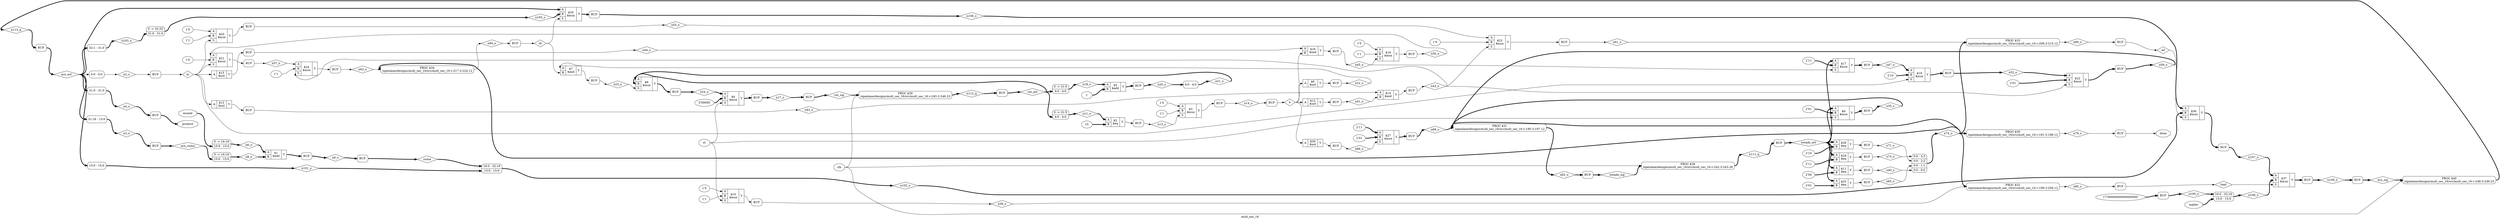 digraph "mult_sec_16" {
label="mult_sec_16";
rankdir="LR";
remincross=true;
n46 [ shape=diamond, label="n113_q", color="black", fontcolor="black" ];
n47 [ shape=diamond, label="n112_q", color="black", fontcolor="black" ];
n48 [ shape=diamond, label="n111_q", color="black", fontcolor="black" ];
n49 [ shape=diamond, label="n109_o", color="black", fontcolor="black" ];
n50 [ shape=diamond, label="n108_o", color="black", fontcolor="black" ];
n51 [ shape=diamond, label="n107_o", color="black", fontcolor="black" ];
n52 [ shape=diamond, label="n106_o", color="black", fontcolor="black" ];
n53 [ shape=diamond, label="n105_o", color="black", fontcolor="black" ];
n54 [ shape=diamond, label="n103_o", color="black", fontcolor="black" ];
n55 [ shape=diamond, label="n102_o", color="black", fontcolor="black" ];
n56 [ shape=diamond, label="n101_o", color="black", fontcolor="black" ];
n57 [ shape=diamond, label="n100_o", color="black", fontcolor="black" ];
n58 [ shape=diamond, label="n94_o", color="black", fontcolor="black" ];
n59 [ shape=diamond, label="n89_o", color="black", fontcolor="black" ];
n60 [ shape=diamond, label="n85_o", color="black", fontcolor="black" ];
n61 [ shape=diamond, label="n82_o", color="black", fontcolor="black" ];
n62 [ shape=diamond, label="n78_o", color="black", fontcolor="black" ];
n63 [ shape=diamond, label="n74_o", color="black", fontcolor="black" ];
n64 [ shape=diamond, label="n73_o", color="black", fontcolor="black" ];
n65 [ shape=diamond, label="n71_o", color="black", fontcolor="black" ];
n66 [ shape=diamond, label="n69_o", color="black", fontcolor="black" ];
n67 [ shape=diamond, label="n66_o", color="black", fontcolor="black" ];
n68 [ shape=diamond, label="n65_o", color="black", fontcolor="black" ];
n69 [ shape=diamond, label="n63_o", color="black", fontcolor="black" ];
n70 [ shape=diamond, label="n61_o", color="black", fontcolor="black" ];
n71 [ shape=diamond, label="n59_o", color="black", fontcolor="black" ];
n72 [ shape=diamond, label="n57_o", color="black", fontcolor="black" ];
n73 [ shape=diamond, label="n55_o", color="black", fontcolor="black" ];
n74 [ shape=diamond, label="n52_o", color="black", fontcolor="black" ];
n75 [ shape=diamond, label="n50_o", color="black", fontcolor="black" ];
n76 [ shape=diamond, label="n47_o", color="black", fontcolor="black" ];
n77 [ shape=diamond, label="n45_o", color="black", fontcolor="black" ];
n78 [ shape=diamond, label="n44_o", color="black", fontcolor="black" ];
n79 [ shape=diamond, label="n43_o", color="black", fontcolor="black" ];
n80 [ shape=diamond, label="n42_o", color="black", fontcolor="black" ];
n81 [ shape=diamond, label="n41_o", color="black", fontcolor="black" ];
n82 [ shape=diamond, label="n40_o", color="black", fontcolor="black" ];
n83 [ shape=diamond, label="n38_o", color="black", fontcolor="black" ];
n84 [ shape=diamond, label="n35_o", color="black", fontcolor="black" ];
n85 [ shape=diamond, label="n24_o", color="black", fontcolor="black" ];
n86 [ shape=diamond, label="n23_o", color="black", fontcolor="black" ];
n87 [ shape=diamond, label="n22_o", color="black", fontcolor="black" ];
n88 [ shape=diamond, label="n21_o", color="black", fontcolor="black" ];
n89 [ shape=diamond, label="n20_o", color="black", fontcolor="black" ];
n90 [ shape=diamond, label="n18_o", color="black", fontcolor="black" ];
n91 [ shape=diamond, label="n17_o", color="black", fontcolor="black" ];
n92 [ shape=diamond, label="n14_o", color="black", fontcolor="black" ];
n93 [ shape=diamond, label="n13_o", color="black", fontcolor="black" ];
n94 [ shape=diamond, label="n11_o", color="black", fontcolor="black" ];
n95 [ shape=diamond, label="n9_o", color="black", fontcolor="black" ];
n96 [ shape=diamond, label="n8_o", color="black", fontcolor="black" ];
n97 [ shape=diamond, label="n6_o", color="black", fontcolor="black" ];
n98 [ shape=diamond, label="n4_o", color="black", fontcolor="black" ];
n99 [ shape=diamond, label="n3_o", color="black", fontcolor="black" ];
n100 [ shape=diamond, label="n2_o", color="black", fontcolor="black" ];
n101 [ shape=diamond, label="acu_suma", color="black", fontcolor="black" ];
n102 [ shape=diamond, label="suma", color="black", fontcolor="black" ];
n103 [ shape=diamond, label="sh", color="black", fontcolor="black" ];
n104 [ shape=diamond, label="ad", color="black", fontcolor="black" ];
n105 [ shape=diamond, label="load", color="black", fontcolor="black" ];
n106 [ shape=diamond, label="acu_sig", color="black", fontcolor="black" ];
n107 [ shape=diamond, label="acu_act", color="black", fontcolor="black" ];
n108 [ shape=diamond, label="m", color="black", fontcolor="black" ];
n109 [ shape=diamond, label="k", color="black", fontcolor="black" ];
n110 [ shape=diamond, label="cnt_sig", color="black", fontcolor="black" ];
n111 [ shape=diamond, label="cnt_act", color="black", fontcolor="black" ];
n112 [ shape=diamond, label="estado_sig", color="black", fontcolor="black" ];
n113 [ shape=diamond, label="estado_act", color="black", fontcolor="black" ];
n114 [ shape=octagon, label="product", color="black", fontcolor="black" ];
n115 [ shape=octagon, label="done", color="black", fontcolor="black" ];
n116 [ shape=octagon, label="mcand", color="black", fontcolor="black" ];
n117 [ shape=octagon, label="mplier", color="black", fontcolor="black" ];
n118 [ shape=octagon, label="st", color="black", fontcolor="black" ];
n119 [ shape=octagon, label="clk", color="black", fontcolor="black" ];
c124 [ shape=record, label="{{<p120> A|<p121> B|<p122> S}|$37\n$mux|{<p123> Y}}",  ];
c125 [ shape=record, label="{{<p120> A|<p121> B|<p122> S}|$36\n$mux|{<p123> Y}}",  ];
c126 [ shape=record, label="{{<p120> A|<p121> B|<p122> S}|$35\n$mux|{<p123> Y}}",  ];
v0 [ label="2'11" ];
c127 [ shape=record, label="{{<p120> A|<p121> B}|$29\n$eq|{<p123> Y}}",  ];
v1 [ label="2'10" ];
c128 [ shape=record, label="{{<p120> A|<p121> B}|$28\n$eq|{<p123> Y}}",  ];
v2 [ label="2'01" ];
v3 [ label="2'11" ];
c129 [ shape=record, label="{{<p120> A|<p121> B|<p122> S}|$27\n$mux|{<p123> Y}}",  ];
c130 [ shape=record, label="{{<p120> A}|$26\n$not|{<p123> Y}}",  ];
v4 [ label="2'01" ];
c131 [ shape=record, label="{{<p120> A|<p121> B}|$25\n$eq|{<p123> Y}}",  ];
v5 [ label="1'1" ];
c132 [ shape=record, label="{{<p120> A|<p121> B|<p122> S}|$24\n$mux|{<p123> Y}}",  ];
v6 [ label="1'0" ];
c133 [ shape=record, label="{{<p120> A|<p121> B|<p122> S}|$23\n$mux|{<p123> Y}}",  ];
v7 [ label="2'01" ];
c134 [ shape=record, label="{{<p120> A|<p121> B|<p122> S}|$22\n$mux|{<p123> Y}}",  ];
v8 [ label="1'0" ];
c135 [ shape=record, label="{{<p120> A|<p121> B|<p122> S}|$21\n$mux|{<p123> Y}}",  ];
v9 [ label="1'1" ];
v10 [ label="1'0" ];
c136 [ shape=record, label="{{<p120> A|<p121> B|<p122> S}|$20\n$mux|{<p123> Y}}",  ];
v11 [ label="2'10" ];
c137 [ shape=record, label="{{<p120> A|<p121> B|<p122> S}|$19\n$mux|{<p123> Y}}",  ];
v12 [ label="1'1" ];
v13 [ label="1'0" ];
c138 [ shape=record, label="{{<p120> A|<p121> B|<p122> S}|$18\n$mux|{<p123> Y}}",  ];
v14 [ label="2'11" ];
c139 [ shape=record, label="{{<p120> A|<p121> B|<p122> S}|$17\n$mux|{<p123> Y}}",  ];
c140 [ shape=record, label="{{<p120> A|<p121> B}|$16\n$and|{<p123> Y}}",  ];
c141 [ shape=record, label="{{<p120> A}|$15\n$not|{<p123> Y}}",  ];
c142 [ shape=record, label="{{<p120> A|<p121> B}|$14\n$and|{<p123> Y}}",  ];
c143 [ shape=record, label="{{<p120> A}|$13\n$not|{<p123> Y}}",  ];
c144 [ shape=record, label="{{<p120> A}|$12\n$not|{<p123> Y}}",  ];
v15 [ label="2'00" ];
c145 [ shape=record, label="{{<p120> A|<p121> B}|$11\n$eq|{<p123> Y}}",  ];
v16 [ label="1'1" ];
v17 [ label="1'0" ];
c146 [ shape=record, label="{{<p120> A|<p121> B|<p122> S}|$10\n$mux|{<p123> Y}}",  ];
v18 [ label="2'01" ];
c147 [ shape=record, label="{{<p120> A|<p121> B|<p122> S}|$9\n$mux|{<p123> Y}}",  ];
c148 [ shape=record, label="{{<p120> A|<p121> B|<p122> S}|$8\n$mux|{<p123> Y}}",  ];
c149 [ shape=record, label="{{<p120> A|<p121> B}|$7\n$and|{<p123> Y}}",  ];
c150 [ shape=record, label="{{<p120> A}|$6\n$not|{<p123> Y}}",  ];
v19 [ label="1" ];
c151 [ shape=record, label="{{<p120> A|<p121> B}|$5\n$add|{<p123> Y}}",  ];
v20 [ label="5'00000" ];
c152 [ shape=record, label="{{<p120> A|<p121> B|<p122> S}|$4\n$mux|{<p123> Y}}",  ];
v21 [ label="1'1" ];
v22 [ label="1'0" ];
c153 [ shape=record, label="{{<p120> A|<p121> B|<p122> S}|$3\n$mux|{<p123> Y}}",  ];
v23 [ label="15" ];
c154 [ shape=record, label="{{<p120> A|<p121> B}|$2\n$eq|{<p123> Y}}",  ];
c155 [ shape=record, label="{{<p120> A|<p121> B}|$1\n$add|{<p123> Y}}",  ];
p24 [shape=box, style=rounded, label="PROC $40\n/openlane/designs/mult_sec_16/src/mult_sec_16.v:248.3-249.23"];
p25 [shape=box, style=rounded, label="PROC $39\n/openlane/designs/mult_sec_16/src/mult_sec_16.v:245.3-246.23"];
p26 [shape=box, style=rounded, label="PROC $38\n/openlane/designs/mult_sec_16/src/mult_sec_16.v:242.3-243.26"];
p27 [shape=box, style=rounded, label="PROC $34\n/openlane/designs/mult_sec_16/src/mult_sec_16.v:217.3-224.12"];
p28 [shape=box, style=rounded, label="PROC $33\n/openlane/designs/mult_sec_16/src/mult_sec_16.v:208.3-215.12"];
p29 [shape=box, style=rounded, label="PROC $32\n/openlane/designs/mult_sec_16/src/mult_sec_16.v:199.3-206.12"];
p30 [shape=box, style=rounded, label="PROC $31\n/openlane/designs/mult_sec_16/src/mult_sec_16.v:190.3-197.12"];
p31 [shape=box, style=rounded, label="PROC $30\n/openlane/designs/mult_sec_16/src/mult_sec_16.v:181.3-188.12"];
x32 [shape=box, style=rounded, label="BUF", ];
x33 [shape=box, style=rounded, label="BUF", ];
x34 [shape=box, style=rounded, label="BUF", ];
x35 [shape=box, style=rounded, label="BUF", ];
x36 [shape=box, style=rounded, label="BUF", ];
x37 [shape=box, style=rounded, label="BUF", ];
x38 [shape=box, style=rounded, label="BUF", ];
x39 [shape=box, style=rounded, label="BUF", ];
x40 [shape=box, style=rounded, label="BUF", ];
x41 [shape=box, style=rounded, label="BUF", ];
x42 [shape=box, style=rounded, label="BUF", ];
x43 [shape=box, style=rounded, label="BUF", ];
x44 [shape=box, style=rounded, label="BUF", ];
x45 [shape=box, style=rounded, label="BUF", ];
x46 [shape=box, style=rounded, label="BUF", ];
x47 [ shape=record, style=rounded, label="<s0> 0:0 - 0:0 ", color="black", fontcolor="black" ];
x48 [ shape=record, style=rounded, label="<s0> 31:16 - 15:0 ", color="black", fontcolor="black" ];
x49 [ shape=record, style=rounded, label="<s0> 31:0 - 31:0 ", color="black", fontcolor="black" ];
x50 [ shape=record, style=rounded, label="0 -&gt; 16:16 |<s0> 15:0 - 15:0 ", color="black", fontcolor="black" ];
x51 [ shape=record, style=rounded, label="0 -&gt; 16:16 |<s0> 15:0 - 15:0 ", color="black", fontcolor="black" ];
x52 [shape=box, style=rounded, label="BUF", ];
x53 [ shape=record, style=rounded, label="0 -&gt; 31:5 |<s0> 4:0 - 4:0 ", color="black", fontcolor="black" ];
x54 [shape=box, style=rounded, label="BUF", ];
x55 [shape=box, style=rounded, label="BUF", ];
x56 [shape=box, style=rounded, label="BUF", ];
x57 [ shape=record, style=rounded, label="0 -&gt; 31:5 |<s0> 4:0 - 4:0 ", color="black", fontcolor="black" ];
x58 [shape=box, style=rounded, label="BUF", ];
x59 [ shape=record, style=rounded, label="<s0> 4:0 - 4:0 ", color="black", fontcolor="black" ];
x60 [shape=box, style=rounded, label="BUF", ];
x61 [shape=box, style=rounded, label="BUF", ];
x62 [shape=box, style=rounded, label="BUF", ];
x63 [shape=box, style=rounded, label="BUF", ];
x64 [shape=box, style=rounded, label="BUF", ];
x65 [shape=box, style=rounded, label="BUF", ];
x66 [shape=box, style=rounded, label="BUF", ];
x67 [shape=box, style=rounded, label="BUF", ];
x68 [shape=box, style=rounded, label="BUF", ];
x69 [shape=box, style=rounded, label="BUF", ];
x70 [shape=box, style=rounded, label="BUF", ];
x71 [shape=box, style=rounded, label="BUF", ];
x72 [shape=box, style=rounded, label="BUF", ];
x73 [shape=box, style=rounded, label="BUF", ];
x74 [shape=box, style=rounded, label="BUF", ];
x75 [shape=box, style=rounded, label="BUF", ];
x76 [shape=box, style=rounded, label="BUF", ];
x77 [shape=box, style=rounded, label="BUF", ];
x78 [shape=box, style=rounded, label="BUF", ];
x79 [shape=box, style=rounded, label="BUF", ];
x80 [shape=box, style=rounded, label="BUF", ];
x81 [shape=box, style=rounded, label="BUF", ];
x82 [shape=box, style=rounded, label="BUF", ];
x83 [shape=box, style=rounded, label="BUF", ];
x84 [ shape=record, style=rounded, label="<s3> 0:0 - 3:3 |<s2> 0:0 - 2:2 |<s1> 0:0 - 1:1 |<s0> 0:0 - 0:0 ", color="black", fontcolor="black" ];
v85 [ label="17'00000000000000000" ];
x86 [shape=box, style=rounded, label="BUF", ];
x87 [ shape=record, style=rounded, label="<s0> 15:0 - 15:0 ", color="black", fontcolor="black" ];
x88 [ shape=record, style=rounded, label="<s1> 16:0 - 32:16 |<s0> 15:0 - 15:0 ", color="black", fontcolor="black" ];
x89 [ shape=record, style=rounded, label="<s0> 32:1 - 31:0 ", color="black", fontcolor="black" ];
x90 [ shape=record, style=rounded, label="0 -&gt; 32:32 |<s0> 31:0 - 31:0 ", color="black", fontcolor="black" ];
x91 [shape=box, style=rounded, label="BUF", ];
x92 [shape=box, style=rounded, label="BUF", ];
x93 [ shape=record, style=rounded, label="<s1> 16:0 - 32:16 |<s0> 15:0 - 15:0 ", color="black", fontcolor="black" ];
x94 [shape=box, style=rounded, label="BUF", ];
x47:e -> n100:w [color="black", fontcolor="black", label=""];
n100:e -> x39:w [color="black", fontcolor="black", label=""];
x46:e -> n101:w [color="black", fontcolor="black", style="setlinewidth(3)", label=""];
n101:e -> x51:s0:w [color="black", fontcolor="black", style="setlinewidth(3)", label=""];
x45:e -> n102:w [color="black", fontcolor="black", style="setlinewidth(3)", label=""];
n102:e -> x88:s1:w [color="black", fontcolor="black", style="setlinewidth(3)", label=""];
x44:e -> n103:w [color="black", fontcolor="black", label=""];
n103:e -> c126:p122:w [color="black", fontcolor="black", label=""];
n103:e -> c149:p121:w [color="black", fontcolor="black", label=""];
x43:e -> n104:w [color="black", fontcolor="black", label=""];
n104:e -> c125:p122:w [color="black", fontcolor="black", label=""];
x42:e -> n105:w [color="black", fontcolor="black", label=""];
n105:e -> c124:p122:w [color="black", fontcolor="black", label=""];
x41:e -> n106:w [color="black", fontcolor="black", style="setlinewidth(3)", label=""];
n106:e -> p24:w [color="black", fontcolor="black", style="setlinewidth(3)", label=""];
x40:e -> n107:w [color="black", fontcolor="black", style="setlinewidth(3)", label=""];
n107:e -> c126:p120:w [color="black", fontcolor="black", style="setlinewidth(3)", label=""];
n107:e -> x47:s0:w [color="black", fontcolor="black", label=""];
n107:e -> x48:s0:w [color="black", fontcolor="black", style="setlinewidth(3)", label=""];
n107:e -> x49:s0:w [color="black", fontcolor="black", style="setlinewidth(3)", label=""];
n107:e -> x87:s0:w [color="black", fontcolor="black", style="setlinewidth(3)", label=""];
n107:e -> x89:s0:w [color="black", fontcolor="black", style="setlinewidth(3)", label=""];
x39:e -> n108:w [color="black", fontcolor="black", label=""];
n108:e -> c135:p122:w [color="black", fontcolor="black", label=""];
n108:e -> c136:p122:w [color="black", fontcolor="black", label=""];
n108:e -> c137:p122:w [color="black", fontcolor="black", label=""];
n108:e -> c141:p120:w [color="black", fontcolor="black", label=""];
n108:e -> c143:p120:w [color="black", fontcolor="black", label=""];
x38:e -> n109:w [color="black", fontcolor="black", label=""];
n109:e -> c130:p120:w [color="black", fontcolor="black", label=""];
n109:e -> c140:p121:w [color="black", fontcolor="black", label=""];
n109:e -> c144:p120:w [color="black", fontcolor="black", label=""];
n109:e -> c150:p120:w [color="black", fontcolor="black", label=""];
x37:e -> n110:w [color="black", fontcolor="black", style="setlinewidth(3)", label=""];
n110:e -> p25:w [color="black", fontcolor="black", style="setlinewidth(3)", label=""];
x36:e -> n111:w [color="black", fontcolor="black", style="setlinewidth(3)", label=""];
n111:e -> c148:p120:w [color="black", fontcolor="black", style="setlinewidth(3)", label=""];
n111:e -> x53:s0:w [color="black", fontcolor="black", style="setlinewidth(3)", label=""];
n111:e -> x57:s0:w [color="black", fontcolor="black", style="setlinewidth(3)", label=""];
x35:e -> n112:w [color="black", fontcolor="black", style="setlinewidth(3)", label=""];
n112:e -> p26:w [color="black", fontcolor="black", style="setlinewidth(3)", label=""];
x34:e -> n113:w [color="black", fontcolor="black", style="setlinewidth(3)", label=""];
n113:e -> c127:p120:w [color="black", fontcolor="black", style="setlinewidth(3)", label=""];
n113:e -> c128:p120:w [color="black", fontcolor="black", style="setlinewidth(3)", label=""];
n113:e -> c131:p120:w [color="black", fontcolor="black", style="setlinewidth(3)", label=""];
n113:e -> c139:p120:w [color="black", fontcolor="black", style="setlinewidth(3)", label=""];
n113:e -> c145:p120:w [color="black", fontcolor="black", style="setlinewidth(3)", label=""];
n113:e -> c147:p120:w [color="black", fontcolor="black", style="setlinewidth(3)", label=""];
x33:e -> n114:w [color="black", fontcolor="black", style="setlinewidth(3)", label=""];
x32:e -> n115:w [color="black", fontcolor="black", label=""];
n116:e -> x50:s0:w [color="black", fontcolor="black", style="setlinewidth(3)", label=""];
n117:e -> x93:s0:w [color="black", fontcolor="black", style="setlinewidth(3)", label=""];
n118:e -> c146:p122:w [color="black", fontcolor="black", label=""];
n118:e -> c147:p122:w [color="black", fontcolor="black", label=""];
n118:e -> c152:p122:w [color="black", fontcolor="black", label=""];
n119:e -> p24:w [color="black", fontcolor="black", label=""];
n119:e -> p25:w [color="black", fontcolor="black", label=""];
n119:e -> p26:w [color="black", fontcolor="black", label=""];
c127:p123:e -> x83:w [color="black", fontcolor="black", label=""];
c128:p123:e -> x82:w [color="black", fontcolor="black", label=""];
c129:p123:e -> x81:w [color="black", fontcolor="black", style="setlinewidth(3)", label=""];
c130:p123:e -> x80:w [color="black", fontcolor="black", label=""];
c131:p123:e -> x79:w [color="black", fontcolor="black", label=""];
c132:p123:e -> x78:w [color="black", fontcolor="black", label=""];
c133:p123:e -> x77:w [color="black", fontcolor="black", label=""];
c134:p123:e -> x76:w [color="black", fontcolor="black", style="setlinewidth(3)", label=""];
c135:p123:e -> x75:w [color="black", fontcolor="black", label=""];
c136:p123:e -> x74:w [color="black", fontcolor="black", label=""];
c137:p123:e -> x73:w [color="black", fontcolor="black", style="setlinewidth(3)", label=""];
c138:p123:e -> x72:w [color="black", fontcolor="black", label=""];
c139:p123:e -> x71:w [color="black", fontcolor="black", style="setlinewidth(3)", label=""];
c140:p123:e -> x70:w [color="black", fontcolor="black", label=""];
c141:p123:e -> x69:w [color="black", fontcolor="black", label=""];
c142:p123:e -> x68:w [color="black", fontcolor="black", label=""];
c143:p123:e -> x67:w [color="black", fontcolor="black", label=""];
c144:p123:e -> x66:w [color="black", fontcolor="black", label=""];
c145:p123:e -> x65:w [color="black", fontcolor="black", label=""];
c146:p123:e -> x64:w [color="black", fontcolor="black", label=""];
c147:p123:e -> x63:w [color="black", fontcolor="black", style="setlinewidth(3)", label=""];
c148:p123:e -> x62:w [color="black", fontcolor="black", style="setlinewidth(3)", label=""];
c149:p123:e -> x61:w [color="black", fontcolor="black", label=""];
c124:p123:e -> x94:w [color="black", fontcolor="black", style="setlinewidth(3)", label=""];
c150:p123:e -> x60:w [color="black", fontcolor="black", label=""];
c151:p123:e -> x58:w [color="black", fontcolor="black", style="setlinewidth(3)", label=""];
c152:p123:e -> x56:w [color="black", fontcolor="black", style="setlinewidth(3)", label=""];
c153:p123:e -> x55:w [color="black", fontcolor="black", label=""];
c154:p123:e -> x54:w [color="black", fontcolor="black", label=""];
c155:p123:e -> x52:w [color="black", fontcolor="black", style="setlinewidth(3)", label=""];
p24:e -> n46:w [color="black", fontcolor="black", style="setlinewidth(3)", label=""];
n46:e -> x40:w [color="black", fontcolor="black", style="setlinewidth(3)", label=""];
p25:e -> n47:w [color="black", fontcolor="black", style="setlinewidth(3)", label=""];
n47:e -> x36:w [color="black", fontcolor="black", style="setlinewidth(3)", label=""];
p26:e -> n48:w [color="black", fontcolor="black", style="setlinewidth(3)", label=""];
n48:e -> x34:w [color="black", fontcolor="black", style="setlinewidth(3)", label=""];
x94:e -> n49:w [color="black", fontcolor="black", style="setlinewidth(3)", label=""];
n49:e -> x41:w [color="black", fontcolor="black", style="setlinewidth(3)", label=""];
c125:p123:e -> x92:w [color="black", fontcolor="black", style="setlinewidth(3)", label=""];
x93:e -> n50:w [color="black", fontcolor="black", style="setlinewidth(3)", label=""];
n50:e -> c124:p121:w [color="black", fontcolor="black", style="setlinewidth(3)", label=""];
x92:e -> n51:w [color="black", fontcolor="black", style="setlinewidth(3)", label=""];
n51:e -> c124:p120:w [color="black", fontcolor="black", style="setlinewidth(3)", label=""];
x91:e -> n52:w [color="black", fontcolor="black", style="setlinewidth(3)", label=""];
n52:e -> c125:p120:w [color="black", fontcolor="black", style="setlinewidth(3)", label=""];
x90:e -> n53:w [color="black", fontcolor="black", style="setlinewidth(3)", label=""];
n53:e -> c126:p121:w [color="black", fontcolor="black", style="setlinewidth(3)", label=""];
x89:e -> n54:w [color="black", fontcolor="black", style="setlinewidth(3)", label=""];
n54:e -> x90:s0:w [color="black", fontcolor="black", style="setlinewidth(3)", label=""];
x88:e -> n55:w [color="black", fontcolor="black", style="setlinewidth(3)", label=""];
n55:e -> c125:p121:w [color="black", fontcolor="black", style="setlinewidth(3)", label=""];
x87:e -> n56:w [color="black", fontcolor="black", style="setlinewidth(3)", label=""];
n56:e -> x88:s0:w [color="black", fontcolor="black", style="setlinewidth(3)", label=""];
x86:e -> n57:w [color="black", fontcolor="black", style="setlinewidth(3)", label=""];
n57:e -> x93:s1:w [color="black", fontcolor="black", style="setlinewidth(3)", label=""];
p27:e -> n58:w [color="black", fontcolor="black", label=""];
n58:e -> x44:w [color="black", fontcolor="black", label=""];
p28:e -> n59:w [color="black", fontcolor="black", label=""];
n59:e -> x43:w [color="black", fontcolor="black", label=""];
c126:p123:e -> x91:w [color="black", fontcolor="black", style="setlinewidth(3)", label=""];
p29:e -> n60:w [color="black", fontcolor="black", label=""];
n60:e -> x42:w [color="black", fontcolor="black", label=""];
p30:e -> n61:w [color="black", fontcolor="black", style="setlinewidth(3)", label=""];
n61:e -> x35:w [color="black", fontcolor="black", style="setlinewidth(3)", label=""];
p31:e -> n62:w [color="black", fontcolor="black", label=""];
n62:e -> x32:w [color="black", fontcolor="black", label=""];
x84:e -> n63:w [color="black", fontcolor="black", style="setlinewidth(3)", label=""];
n63:e -> p27:w [color="black", fontcolor="black", style="setlinewidth(3)", label=""];
n63:e -> p28:w [color="black", fontcolor="black", style="setlinewidth(3)", label=""];
n63:e -> p29:w [color="black", fontcolor="black", style="setlinewidth(3)", label=""];
n63:e -> p30:w [color="black", fontcolor="black", style="setlinewidth(3)", label=""];
n63:e -> p31:w [color="black", fontcolor="black", style="setlinewidth(3)", label=""];
x83:e -> n64:w [color="black", fontcolor="black", label=""];
n64:e -> x84:s3:w [color="black", fontcolor="black", label=""];
x82:e -> n65:w [color="black", fontcolor="black", label=""];
n65:e -> x84:s2:w [color="black", fontcolor="black", label=""];
x81:e -> n66:w [color="black", fontcolor="black", style="setlinewidth(3)", label=""];
n66:e -> p30:w [color="black", fontcolor="black", style="setlinewidth(3)", label=""];
x80:e -> n67:w [color="black", fontcolor="black", label=""];
n67:e -> c129:p122:w [color="black", fontcolor="black", label=""];
x79:e -> n68:w [color="black", fontcolor="black", label=""];
n68:e -> x84:s1:w [color="black", fontcolor="black", label=""];
x78:e -> n69:w [color="black", fontcolor="black", label=""];
n69:e -> p27:w [color="black", fontcolor="black", label=""];
x77:e -> n70:w [color="black", fontcolor="black", label=""];
n70:e -> p28:w [color="black", fontcolor="black", label=""];
x76:e -> n71:w [color="black", fontcolor="black", style="setlinewidth(3)", label=""];
n71:e -> p30:w [color="black", fontcolor="black", style="setlinewidth(3)", label=""];
x75:e -> n72:w [color="black", fontcolor="black", label=""];
n72:e -> c132:p120:w [color="black", fontcolor="black", label=""];
x74:e -> n73:w [color="black", fontcolor="black", label=""];
n73:e -> c133:p120:w [color="black", fontcolor="black", label=""];
x73:e -> n74:w [color="black", fontcolor="black", style="setlinewidth(3)", label=""];
n74:e -> c134:p120:w [color="black", fontcolor="black", style="setlinewidth(3)", label=""];
x72:e -> n75:w [color="black", fontcolor="black", label=""];
n75:e -> c135:p120:w [color="black", fontcolor="black", label=""];
x71:e -> n76:w [color="black", fontcolor="black", style="setlinewidth(3)", label=""];
n76:e -> c137:p120:w [color="black", fontcolor="black", style="setlinewidth(3)", label=""];
x70:e -> n77:w [color="black", fontcolor="black", label=""];
n77:e -> c138:p122:w [color="black", fontcolor="black", label=""];
n77:e -> c139:p122:w [color="black", fontcolor="black", label=""];
x69:e -> n78:w [color="black", fontcolor="black", label=""];
n78:e -> c140:p120:w [color="black", fontcolor="black", label=""];
x68:e -> n79:w [color="black", fontcolor="black", label=""];
n79:e -> c132:p122:w [color="black", fontcolor="black", label=""];
n79:e -> c133:p122:w [color="black", fontcolor="black", label=""];
n79:e -> c134:p122:w [color="black", fontcolor="black", label=""];
x67:e -> n80:w [color="black", fontcolor="black", label=""];
n80:e -> c142:p120:w [color="black", fontcolor="black", label=""];
x66:e -> n81:w [color="black", fontcolor="black", label=""];
n81:e -> c142:p121:w [color="black", fontcolor="black", label=""];
x65:e -> n82:w [color="black", fontcolor="black", label=""];
n82:e -> x84:s0:w [color="black", fontcolor="black", label=""];
x64:e -> n83:w [color="black", fontcolor="black", label=""];
n83:e -> p29:w [color="black", fontcolor="black", label=""];
x63:e -> n84:w [color="black", fontcolor="black", style="setlinewidth(3)", label=""];
n84:e -> p30:w [color="black", fontcolor="black", style="setlinewidth(3)", label=""];
x62:e -> n85:w [color="black", fontcolor="black", style="setlinewidth(3)", label=""];
n85:e -> c152:p120:w [color="black", fontcolor="black", style="setlinewidth(3)", label=""];
x61:e -> n86:w [color="black", fontcolor="black", label=""];
n86:e -> c148:p122:w [color="black", fontcolor="black", label=""];
x60:e -> n87:w [color="black", fontcolor="black", label=""];
n87:e -> c149:p120:w [color="black", fontcolor="black", label=""];
x59:e -> n88:w [color="black", fontcolor="black", style="setlinewidth(3)", label=""];
n88:e -> c148:p121:w [color="black", fontcolor="black", style="setlinewidth(3)", label=""];
x58:e -> n89:w [color="black", fontcolor="black", style="setlinewidth(3)", label=""];
n89:e -> x59:s0:w [color="black", fontcolor="black", style="setlinewidth(3)", label=""];
x57:e -> n90:w [color="black", fontcolor="black", style="setlinewidth(3)", label=""];
n90:e -> c151:p120:w [color="black", fontcolor="black", style="setlinewidth(3)", label=""];
x56:e -> n91:w [color="black", fontcolor="black", style="setlinewidth(3)", label=""];
n91:e -> x37:w [color="black", fontcolor="black", style="setlinewidth(3)", label=""];
x55:e -> n92:w [color="black", fontcolor="black", label=""];
n92:e -> x38:w [color="black", fontcolor="black", label=""];
x54:e -> n93:w [color="black", fontcolor="black", label=""];
n93:e -> c153:p122:w [color="black", fontcolor="black", label=""];
x53:e -> n94:w [color="black", fontcolor="black", style="setlinewidth(3)", label=""];
n94:e -> c154:p120:w [color="black", fontcolor="black", style="setlinewidth(3)", label=""];
x52:e -> n95:w [color="black", fontcolor="black", style="setlinewidth(3)", label=""];
n95:e -> x45:w [color="black", fontcolor="black", style="setlinewidth(3)", label=""];
x51:e -> n96:w [color="black", fontcolor="black", style="setlinewidth(3)", label=""];
n96:e -> c155:p121:w [color="black", fontcolor="black", style="setlinewidth(3)", label=""];
x50:e -> n97:w [color="black", fontcolor="black", style="setlinewidth(3)", label=""];
n97:e -> c155:p120:w [color="black", fontcolor="black", style="setlinewidth(3)", label=""];
x49:e -> n98:w [color="black", fontcolor="black", style="setlinewidth(3)", label=""];
n98:e -> x33:w [color="black", fontcolor="black", style="setlinewidth(3)", label=""];
x48:e -> n99:w [color="black", fontcolor="black", style="setlinewidth(3)", label=""];
n99:e -> x46:w [color="black", fontcolor="black", style="setlinewidth(3)", label=""];
v0:e -> c127:p121:w [color="black", fontcolor="black", style="setlinewidth(3)", label=""];
v1:e -> c128:p121:w [color="black", fontcolor="black", style="setlinewidth(3)", label=""];
v10:e -> c136:p120:w [color="black", fontcolor="black", label=""];
v11:e -> c137:p121:w [color="black", fontcolor="black", style="setlinewidth(3)", label=""];
v12:e -> c138:p121:w [color="black", fontcolor="black", label=""];
v13:e -> c138:p120:w [color="black", fontcolor="black", label=""];
v14:e -> c139:p121:w [color="black", fontcolor="black", style="setlinewidth(3)", label=""];
v15:e -> c145:p121:w [color="black", fontcolor="black", style="setlinewidth(3)", label=""];
v16:e -> c146:p121:w [color="black", fontcolor="black", label=""];
v17:e -> c146:p120:w [color="black", fontcolor="black", label=""];
v18:e -> c147:p121:w [color="black", fontcolor="black", style="setlinewidth(3)", label=""];
v19:e -> c151:p121:w [color="black", fontcolor="black", style="setlinewidth(3)", label=""];
v2:e -> c129:p121:w [color="black", fontcolor="black", style="setlinewidth(3)", label=""];
v20:e -> c152:p121:w [color="black", fontcolor="black", style="setlinewidth(3)", label=""];
v21:e -> c153:p121:w [color="black", fontcolor="black", label=""];
v22:e -> c153:p120:w [color="black", fontcolor="black", label=""];
v23:e -> c154:p121:w [color="black", fontcolor="black", style="setlinewidth(3)", label=""];
v3:e -> c129:p120:w [color="black", fontcolor="black", style="setlinewidth(3)", label=""];
v4:e -> c131:p121:w [color="black", fontcolor="black", style="setlinewidth(3)", label=""];
v5:e -> c132:p121:w [color="black", fontcolor="black", label=""];
v6:e -> c133:p121:w [color="black", fontcolor="black", label=""];
v7:e -> c134:p121:w [color="black", fontcolor="black", style="setlinewidth(3)", label=""];
v8:e -> c135:p121:w [color="black", fontcolor="black", label=""];
v85:e -> x86:w [color="black", fontcolor="black", style="setlinewidth(3)", label=""];
v9:e -> c136:p121:w [color="black", fontcolor="black", label=""];
}
